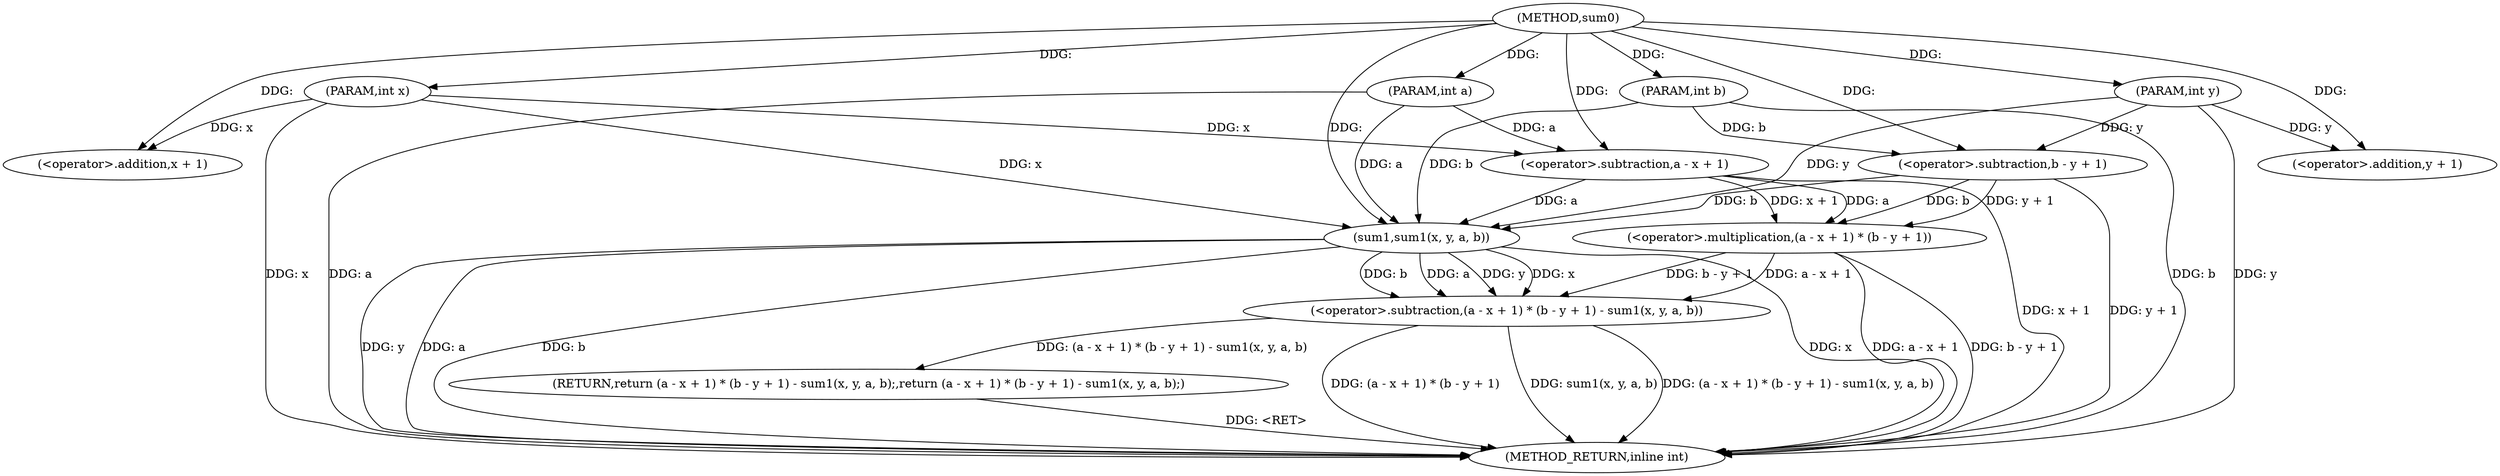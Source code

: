 digraph "sum0" {  
"1000140" [label = "(METHOD,sum0)" ]
"1000164" [label = "(METHOD_RETURN,inline int)" ]
"1000141" [label = "(PARAM,int x)" ]
"1000142" [label = "(PARAM,int y)" ]
"1000143" [label = "(PARAM,int a)" ]
"1000144" [label = "(PARAM,int b)" ]
"1000146" [label = "(RETURN,return (a - x + 1) * (b - y + 1) - sum1(x, y, a, b);,return (a - x + 1) * (b - y + 1) - sum1(x, y, a, b);)" ]
"1000147" [label = "(<operator>.subtraction,(a - x + 1) * (b - y + 1) - sum1(x, y, a, b))" ]
"1000148" [label = "(<operator>.multiplication,(a - x + 1) * (b - y + 1))" ]
"1000159" [label = "(sum1,sum1(x, y, a, b))" ]
"1000149" [label = "(<operator>.subtraction,a - x + 1)" ]
"1000154" [label = "(<operator>.subtraction,b - y + 1)" ]
"1000151" [label = "(<operator>.addition,x + 1)" ]
"1000156" [label = "(<operator>.addition,y + 1)" ]
  "1000146" -> "1000164"  [ label = "DDG: <RET>"] 
  "1000141" -> "1000164"  [ label = "DDG: x"] 
  "1000142" -> "1000164"  [ label = "DDG: y"] 
  "1000143" -> "1000164"  [ label = "DDG: a"] 
  "1000144" -> "1000164"  [ label = "DDG: b"] 
  "1000149" -> "1000164"  [ label = "DDG: x + 1"] 
  "1000148" -> "1000164"  [ label = "DDG: a - x + 1"] 
  "1000154" -> "1000164"  [ label = "DDG: y + 1"] 
  "1000148" -> "1000164"  [ label = "DDG: b - y + 1"] 
  "1000147" -> "1000164"  [ label = "DDG: (a - x + 1) * (b - y + 1)"] 
  "1000159" -> "1000164"  [ label = "DDG: x"] 
  "1000159" -> "1000164"  [ label = "DDG: y"] 
  "1000159" -> "1000164"  [ label = "DDG: a"] 
  "1000159" -> "1000164"  [ label = "DDG: b"] 
  "1000147" -> "1000164"  [ label = "DDG: sum1(x, y, a, b)"] 
  "1000147" -> "1000164"  [ label = "DDG: (a - x + 1) * (b - y + 1) - sum1(x, y, a, b)"] 
  "1000140" -> "1000141"  [ label = "DDG: "] 
  "1000140" -> "1000142"  [ label = "DDG: "] 
  "1000140" -> "1000143"  [ label = "DDG: "] 
  "1000140" -> "1000144"  [ label = "DDG: "] 
  "1000147" -> "1000146"  [ label = "DDG: (a - x + 1) * (b - y + 1) - sum1(x, y, a, b)"] 
  "1000148" -> "1000147"  [ label = "DDG: b - y + 1"] 
  "1000148" -> "1000147"  [ label = "DDG: a - x + 1"] 
  "1000159" -> "1000147"  [ label = "DDG: b"] 
  "1000159" -> "1000147"  [ label = "DDG: a"] 
  "1000159" -> "1000147"  [ label = "DDG: y"] 
  "1000159" -> "1000147"  [ label = "DDG: x"] 
  "1000149" -> "1000148"  [ label = "DDG: x + 1"] 
  "1000149" -> "1000148"  [ label = "DDG: a"] 
  "1000154" -> "1000148"  [ label = "DDG: b"] 
  "1000154" -> "1000148"  [ label = "DDG: y + 1"] 
  "1000141" -> "1000159"  [ label = "DDG: x"] 
  "1000140" -> "1000159"  [ label = "DDG: "] 
  "1000154" -> "1000159"  [ label = "DDG: b"] 
  "1000144" -> "1000159"  [ label = "DDG: b"] 
  "1000149" -> "1000159"  [ label = "DDG: a"] 
  "1000143" -> "1000159"  [ label = "DDG: a"] 
  "1000142" -> "1000159"  [ label = "DDG: y"] 
  "1000143" -> "1000149"  [ label = "DDG: a"] 
  "1000140" -> "1000149"  [ label = "DDG: "] 
  "1000141" -> "1000149"  [ label = "DDG: x"] 
  "1000144" -> "1000154"  [ label = "DDG: b"] 
  "1000140" -> "1000154"  [ label = "DDG: "] 
  "1000142" -> "1000154"  [ label = "DDG: y"] 
  "1000141" -> "1000151"  [ label = "DDG: x"] 
  "1000140" -> "1000151"  [ label = "DDG: "] 
  "1000142" -> "1000156"  [ label = "DDG: y"] 
  "1000140" -> "1000156"  [ label = "DDG: "] 
}
